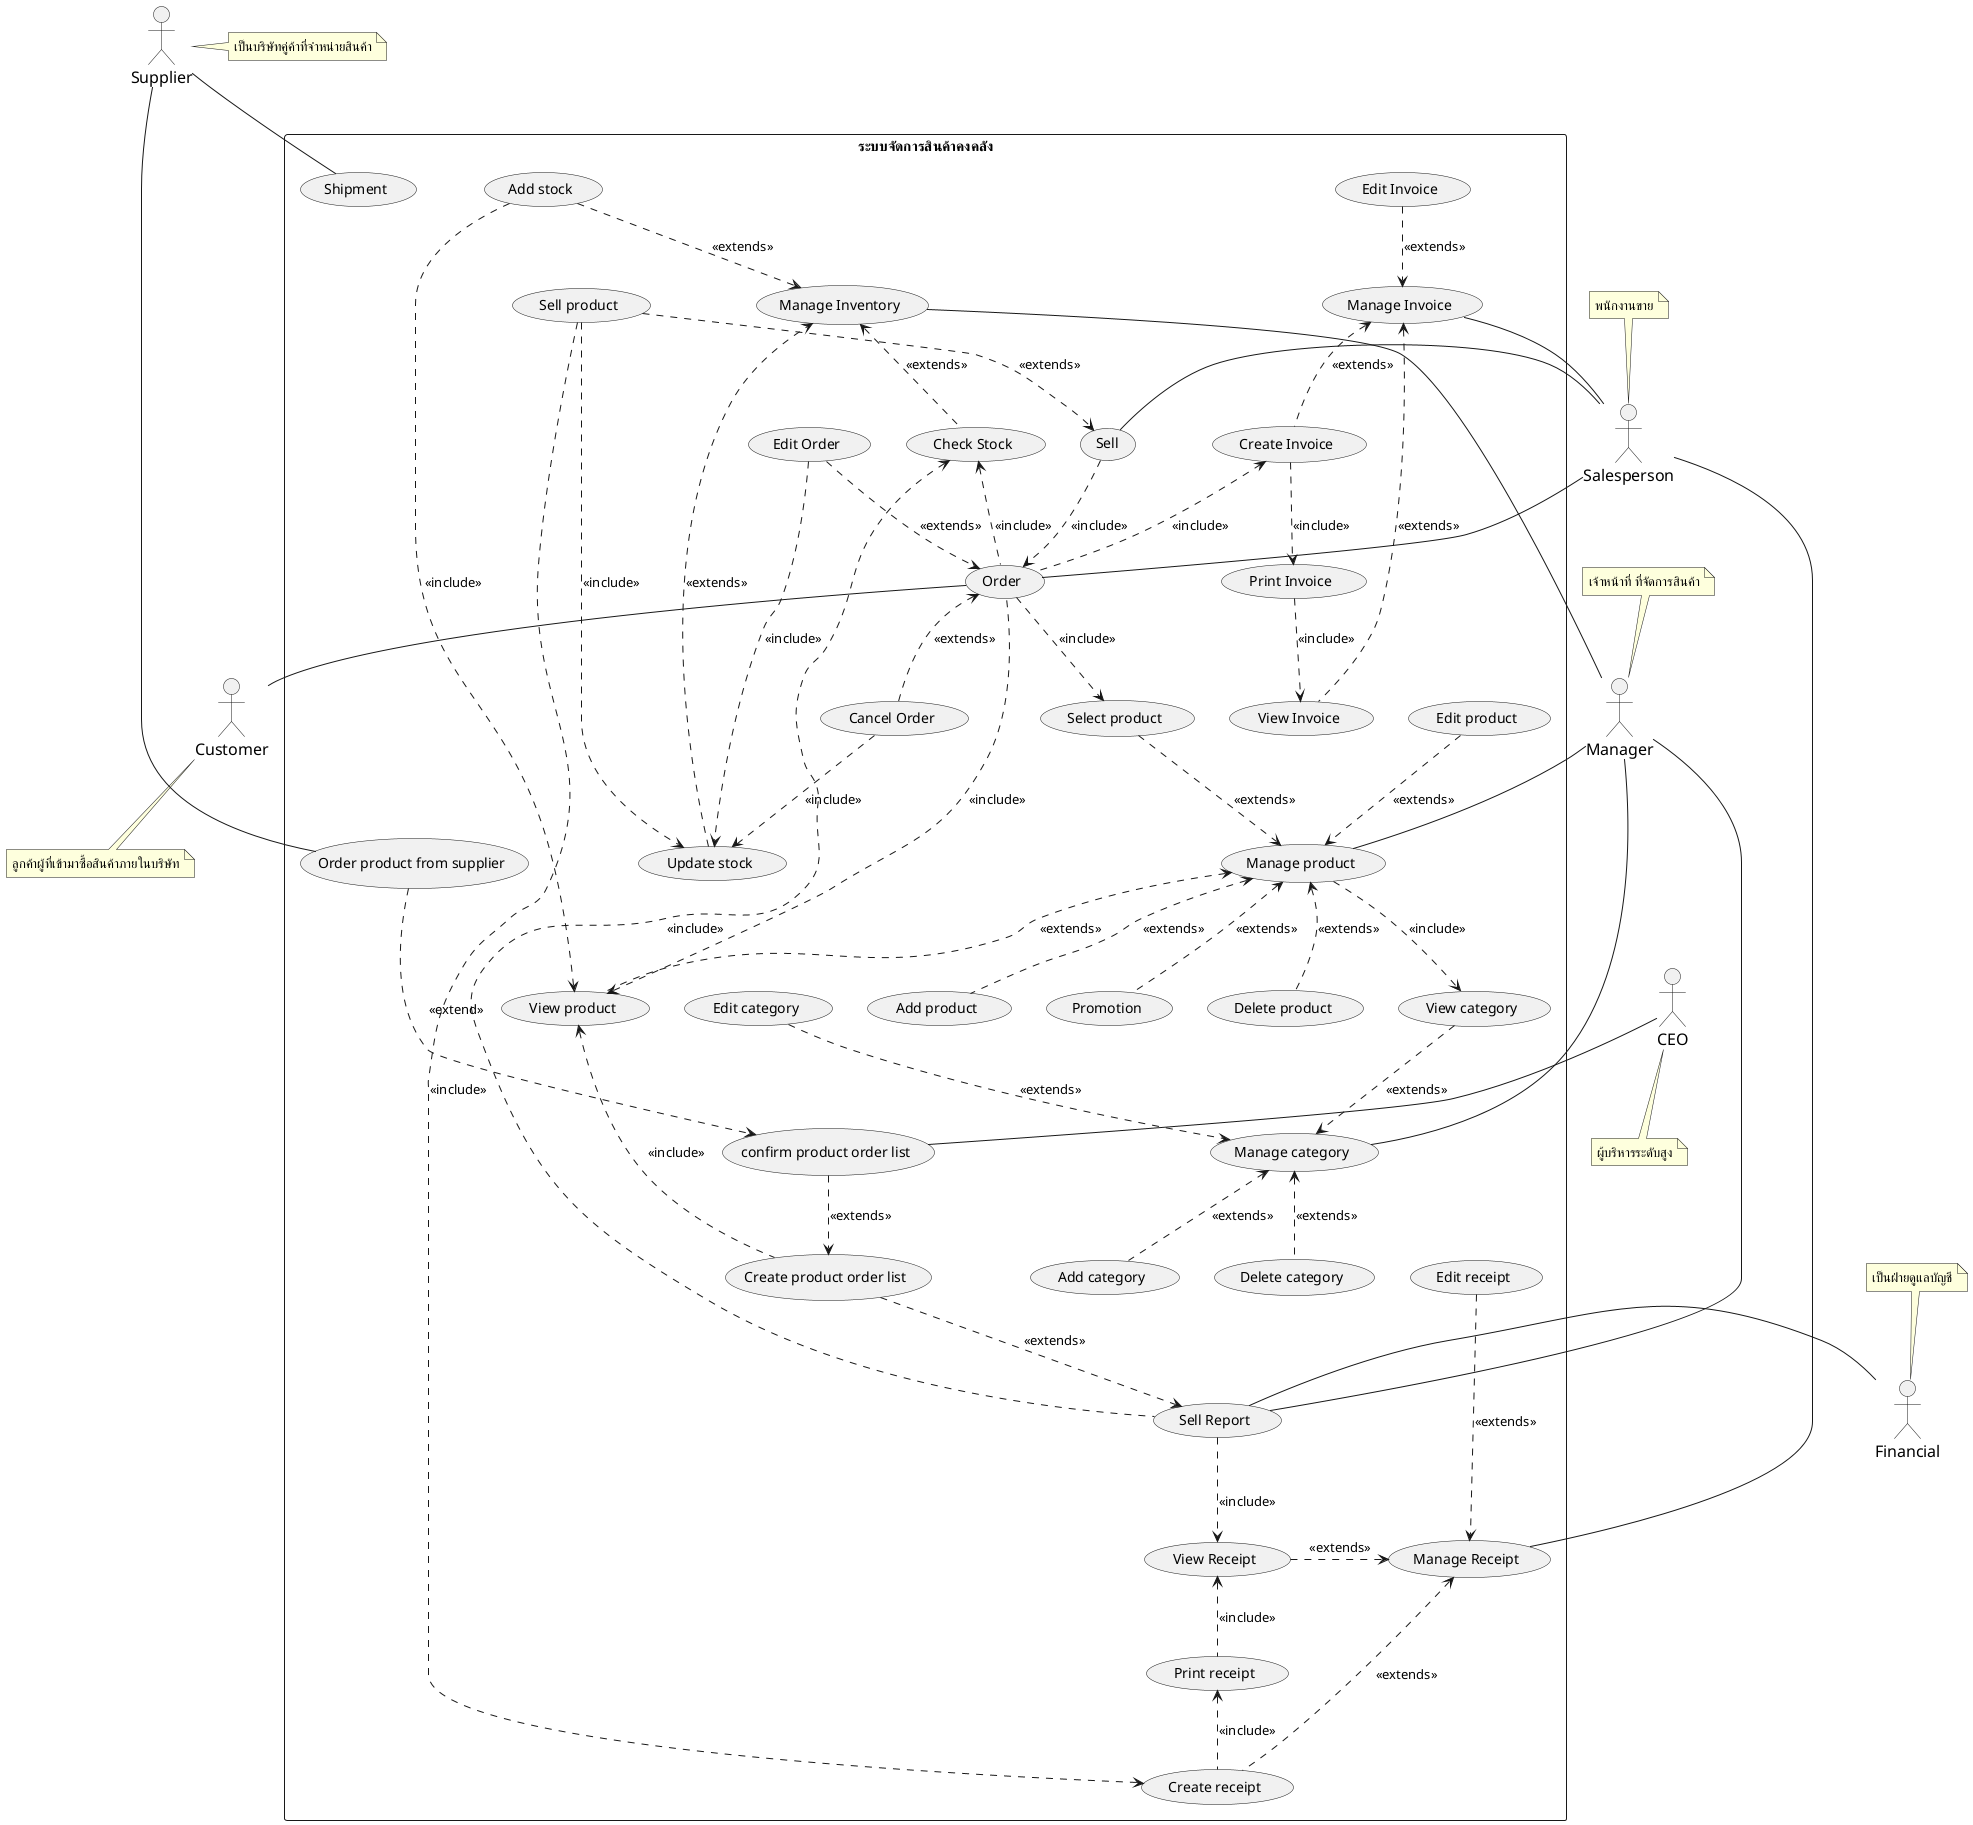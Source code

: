 @startuml
'https://plantuml.com/usecase-diagram

skinparam sequence {
    ParticipantFontName Thai
    ParticipantFontSize 16
    ActorFontSize 16
    ActorFontName Thai
}
'skinparam linetype polyline
' skinparam linetype ortho

skinparam Participant{
    FontColor #efefef
    BorderColor #c0c0c0
}
skinparam Sequence{
    ParticipantBorderThickness .5
    LifeLineBorderColor #8a8a8a
}

' =================== Customer ===================
' role - ผู้ที่เข้ามาเพื่อซื้อสินค้าภายในบริษัท
' duty - ทำให้เกิดการซื้อขายสินค้า
actor Customer as actorCustomer
note bottom of actorCustomer : ลูกค้าผู้ที่เข้ามาซื้อสินค้าภายในบริษัท
' =================== Manager ===================
' role - เจ้าหน้าที่ ที่จัดการสินค้า ให้คงคลังสินค้าอยู่เสมอ
' duty - บริหารจัดการ stock สินค้า ทั้งการจำหน่ายออก และการรับสินค้ารวมถึงการ
' ออกใบสั่งของ การเช็คสินค้าและการทำรายงานต่างๆ
actor Manager as actorManager
note top of actorManager : เจ้าหน้าที่ ที่จัดการสินค้า
' =================== Supplier ===================
' role - เป็นบริษัทคู่ค้าที่จำหน่ายสินค้าหรือวัตถุดิบให้กับบริษัท
' duty - ขายและจัดส่งสินค้าตามใบสั่งของ
actor Supplier as actorSupplier
note right of actorSupplier : เป็นบริษัทคู่ค้าที่จำหน่ายสินค้า
' =================== Financial ===================
' role - เป็นฝ่ายดูแลบัญชีและการเงินของบริษัท
' duty - รับข้อมูลการซื้อและขายสินค้า
actor Financial as actorFinancial
note top of actorFinancial : เป็นฝ่ายดูแลบัญชี

actor Salesperson as actorSalesperson
note top of actorSalesperson : พนักงานขาย

actor CEO as actorCEO
note bottom of actorCEO : ผู้บริหารระดับสูง


' =================== Stock System ===================
rectangle "ระบบจัดการสินค้าคงคลัง" as stockSystem {

    ' ================ Selling ================
    ' กระบวนการขายสินค้า
    usecase (Sell) as (usecaseSell)
    '    note bottom of usecaseSell : กระบวนการขายสินค้า

    ' ================ Reporting ================
    '   การทำรายงาน
    usecase (Sell Report) as (usecaseSellReport)

    '    การขายสินค้า
    usecase (Sell product) as (usecaseSellProduct)
    '    การตรวจสอบยอดสินค้า

    '    ออกใบเสร็จ
    usecase (Manage Receipt) as (usecaseReceipt)
    usecase (View Receipt) as (usecaseViewReceipt)
    usecase (Print receipt) as (usecasePrintReceipt)
    usecase (Edit receipt) as (usecaseEditReceipt)
    usecase (Create receipt) as (usecaseCreateReceipt)

    ' ================ Invoice ================
    usecase (Manage Invoice) as (usecaseInvoice)
    usecase (View Invoice) as (usecaseViewInvoice)
    usecase (Create Invoice) as (usecaseCreateInvoice)
    usecase (Edit Invoice) as (usecaseEditInvoice)
    usecase (Print Invoice) as (usecasePrintInvoice)

    ' ================ Ordering ================
    '    การสั่งซื้อสินค้า

    usecase (Order) as (usecaseOrder)
    '    note bottom of usecaseOrder : การสั่งซื้อสินค้า
    usecase (Edit Order) as (usecaseEditOrder)
    usecase (Cancel Order) as (usecaseDeleteOrder)

    usecase (Order product from supplier) as (usecaseOrderProductFromSupplier)
    usecase (Create product order list) as (usecaseCreateProductOrderList)
    usecase (confirm product order list) as (usecaseConfirmOrderList)

    ' ================ Stock ================
    usecase (Manage Inventory) as (usecaseInventory)
    usecase (Check Stock) as (usecaseCheckStock)
    usecase (Add stock) as (usecaseAddStock)
    usecase (Update stock) as (usecaseUpdateStock)

    ' ================ Product ================
    usecase (Manage product) as (usecaseProduct)
    usecase (View product) as (usecaseViewProduct)
    usecase (Add product) as (usecaseAddProduct)
    usecase (Edit product) as (usecaseUpdateProduct)
    usecase (Delete product) as (usecaseDeleteProduct)
    usecase (Select product) as (usecaseSelectProduct)

    usecase (Promotion) as (usecasePromotion)

    ' ================ Category ================
    usecase (Manage category) as (usecaseCategory)
    usecase (View category) as (usecaseViewCategory)
    usecase (Add category) as (usecaseAddCategory)
    usecase (Edit category) as (usecaseUpdateCategory)
    usecase (Delete category) as (usecaseDeleteCategory)


    ' ================ Shipment ================
    usecase (Shipment) as (usecaseShipment)


    '===========================================================
    ' ===                  Associate Flow                    ===
    '===========================================================


    ' ================ Product ================
    actorManager -- (usecaseProduct)
    (usecaseProduct) <.. (usecaseAddProduct)  : <<extends>>
    (usecaseUpdateProduct) ..> (usecaseProduct) : <<extends>>
    (usecaseProduct) <.. (usecaseDeleteProduct)  : <<extends>>
    (usecaseSelectProduct) ..> (usecaseProduct) : <<extends>>
    (usecaseProduct) <.. (usecaseViewProduct) : <<extends>>

    (usecaseProduct) ..> (usecaseViewCategory) : <<include>>
    (usecaseProduct) <.. (usecasePromotion) : <<extends>>


    ' ================ Category ================
    actorManager -- (usecaseCategory)
    (usecaseCategory) <.. (usecaseAddCategory)  : <<extends>>
    (usecaseUpdateCategory) ..> (usecaseCategory) : <<extends>>
    (usecaseCategory) <.. (usecaseDeleteCategory)  : <<extends>>
    (usecaseViewCategory)  ..> (usecaseCategory) : <<extends>>


    ' ================ Stock ================
    actorSupplier -down- (usecaseShipment)
    (usecaseInventory) - actorManager

    (usecaseAddStock) ..> (usecaseInventory) : <<extends>>
    (usecaseAddStock) ..> (usecaseViewProduct) : <<include>>
    (usecaseUpdateStock) ..> (usecaseInventory) : <<extends>>
    (usecaseInventory) <.. (usecaseCheckStock) : <<extends>>

    ' ================ Sell ================
    (usecaseSellProduct) ..> (usecaseSell) : <<extends>>
    (usecaseSellProduct)  ..> (usecaseUpdateStock)   : <<include>>

    (usecaseSellProduct)  ..> (usecaseCreateReceipt) : <<include>>
    (usecaseSell)  ..> (usecaseOrder) : <<include>>

    '   ความสัมพันธ์ระหว่าง actor และ usecase ในส่วนของการขาย
    actorSalesperson - (usecaseSell)

    '   การลงรับสินค้า เป็นส่วนหนึ่งของกระบวนการสั่งซื้อสินค้า
    (usecaseOrder) ..> (usecaseSelectProduct) : <<include>>
    (usecaseViewProduct) <.. (usecaseOrder) : <<include>>

    '   การปรับปรุงยอดสินค้า เป็นส่วนหนึ่งของกระบวนการสั่งซื้อสินค้า
    (usecaseCheckStock) <.. (usecaseOrder) : <<include>>

    ' ================ Order ================
    (usecaseOrder) <.. (usecaseDeleteOrder) : <<extends>>
    (usecaseEditOrder) ..> (usecaseOrder) : <<extends>>
    (usecaseEditOrder) ..> (usecaseUpdateStock) : <<include>>
    (usecaseDeleteOrder) ..> (usecaseUpdateStock) : <<include>>
    (usecaseCreateInvoice) <.. (usecaseOrder) : <<include>>

    ' ===  ความสัมพันธ์ระหว่าง actor และ usecase ในส่วนของการสั่งซื้อสินค้า ===
    actorSalesperson -- (usecaseOrder)
    (usecaseOrder) -- actorCustomer

    ' ================ Invoice ================
    (usecaseInvoice) <.. (usecaseViewInvoice) : <<extends>>
    (usecaseInvoice)  <..   (usecaseCreateInvoice): <<extends>>
    (usecaseEditInvoice) ..> (usecaseInvoice) : <<extends>>

    (usecaseCreateInvoice) ..> (usecasePrintInvoice) : <<include>>
    (usecasePrintInvoice) ..> (usecaseViewInvoice) : <<include>>

     (usecaseInvoice) -- actorSalesperson

    ' ================ Receipt ================
    (usecaseCreateReceipt) .up.> (usecaseReceipt) : <<extends>>
    (usecaseViewReceipt) .> (usecaseReceipt) : <<extends>>
    (usecaseEditReceipt) ...> (usecaseReceipt) : <<extends>>
    (usecaseCreateReceipt) .up.> (usecasePrintReceipt) : <<include>>
    (usecaseViewReceipt)  <..   (usecasePrintReceipt): <<include>>

    (usecaseReceipt) -- actorSalesperson

    ' ===  ความสัมพันธ์ระหว่าง actor และ usecase ในส่วนของการสออกรายงาน ===
    actorManager -- (usecaseSellReport)
    actorFinancial -right- (usecaseSellReport)


    ' ================ Reporting ================
    '   การทำรายงาน

    (usecaseSellReport) ..> (usecaseViewReceipt)    : <<include>>
    (usecaseCheckStock)  <.. (usecaseSellReport)  : <<include>>
    (usecaseCreateProductOrderList) ..>  (usecaseSellReport)   : <<extends>>

    (usecaseViewProduct) <... (usecaseCreateProductOrderList) : <<include>>
    (usecaseConfirmOrderList) ..> (usecaseCreateProductOrderList) : <<extends>>
    (usecaseOrderProductFromSupplier) ...> (usecaseConfirmOrderList)  : <<extend>>
   
    actorSupplier -- (usecaseOrderProductFromSupplier)
    actorCEO -- (usecaseConfirmOrderList)




}

@enduml